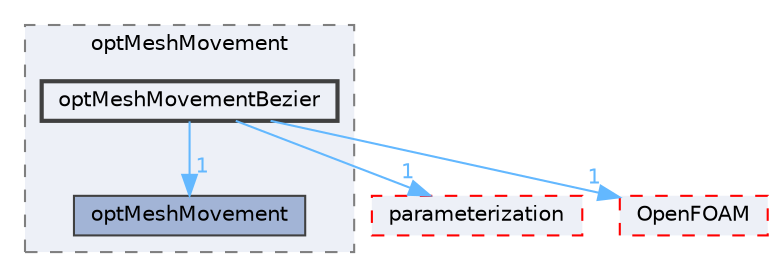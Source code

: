 digraph "src/optimisation/adjointOptimisation/adjoint/optimisation/optMeshMovement/optMeshMovementBezier"
{
 // LATEX_PDF_SIZE
  bgcolor="transparent";
  edge [fontname=Helvetica,fontsize=10,labelfontname=Helvetica,labelfontsize=10];
  node [fontname=Helvetica,fontsize=10,shape=box,height=0.2,width=0.4];
  compound=true
  subgraph clusterdir_f33cf6d3df2df90519c8bae008080c01 {
    graph [ bgcolor="#edf0f7", pencolor="grey50", label="optMeshMovement", fontname=Helvetica,fontsize=10 style="filled,dashed", URL="dir_f33cf6d3df2df90519c8bae008080c01.html",tooltip=""]
  dir_09a1049f63232b02df57dfefdc67d2c6 [label="optMeshMovement", fillcolor="#a2b4d6", color="grey25", style="filled", URL="dir_09a1049f63232b02df57dfefdc67d2c6.html",tooltip=""];
  dir_d852da442223a29840000936b33d939e [label="optMeshMovementBezier", fillcolor="#edf0f7", color="grey25", style="filled,bold", URL="dir_d852da442223a29840000936b33d939e.html",tooltip=""];
  }
  dir_b99de617d441e60a7bad4cdf0a5e480b [label="parameterization", fillcolor="#edf0f7", color="red", style="filled,dashed", URL="dir_b99de617d441e60a7bad4cdf0a5e480b.html",tooltip=""];
  dir_c5473ff19b20e6ec4dfe5c310b3778a8 [label="OpenFOAM", fillcolor="#edf0f7", color="red", style="filled,dashed", URL="dir_c5473ff19b20e6ec4dfe5c310b3778a8.html",tooltip=""];
  dir_d852da442223a29840000936b33d939e->dir_09a1049f63232b02df57dfefdc67d2c6 [headlabel="1", labeldistance=1.5 headhref="dir_002711_002710.html" href="dir_002711_002710.html" color="steelblue1" fontcolor="steelblue1"];
  dir_d852da442223a29840000936b33d939e->dir_b99de617d441e60a7bad4cdf0a5e480b [headlabel="1", labeldistance=1.5 headhref="dir_002711_002783.html" href="dir_002711_002783.html" color="steelblue1" fontcolor="steelblue1"];
  dir_d852da442223a29840000936b33d939e->dir_c5473ff19b20e6ec4dfe5c310b3778a8 [headlabel="1", labeldistance=1.5 headhref="dir_002711_002695.html" href="dir_002711_002695.html" color="steelblue1" fontcolor="steelblue1"];
}
